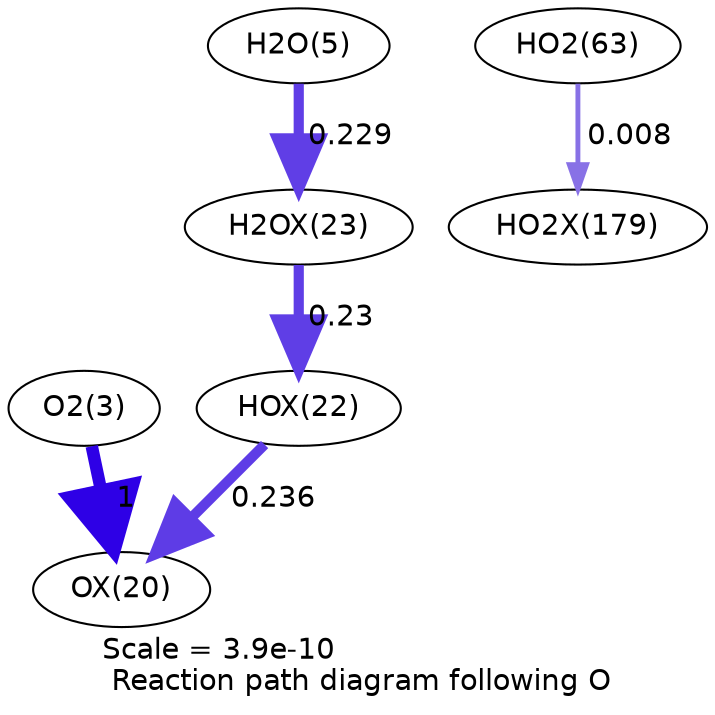 digraph reaction_paths {
center=1;
s5 -> s56[fontname="Helvetica", penwidth=6, arrowsize=3, color="0.7, 1.5, 0.9"
, label=" 1"];
s58 -> s56[fontname="Helvetica", penwidth=4.91, arrowsize=2.45, color="0.7, 0.736, 0.9"
, label=" 0.236"];
s59 -> s58[fontname="Helvetica", penwidth=4.89, arrowsize=2.45, color="0.7, 0.73, 0.9"
, label=" 0.23"];
s7 -> s59[fontname="Helvetica", penwidth=4.89, arrowsize=2.44, color="0.7, 0.729, 0.9"
, label=" 0.229"];
s28 -> s75[fontname="Helvetica", penwidth=2.35, arrowsize=1.18, color="0.7, 0.508, 0.9"
, label=" 0.008"];
s5 [ fontname="Helvetica", label="O2(3)"];
s7 [ fontname="Helvetica", label="H2O(5)"];
s28 [ fontname="Helvetica", label="HO2(63)"];
s56 [ fontname="Helvetica", label="OX(20)"];
s58 [ fontname="Helvetica", label="HOX(22)"];
s59 [ fontname="Helvetica", label="H2OX(23)"];
s75 [ fontname="Helvetica", label="HO2X(179)"];
 label = "Scale = 3.9e-10\l Reaction path diagram following O";
 fontname = "Helvetica";
}
